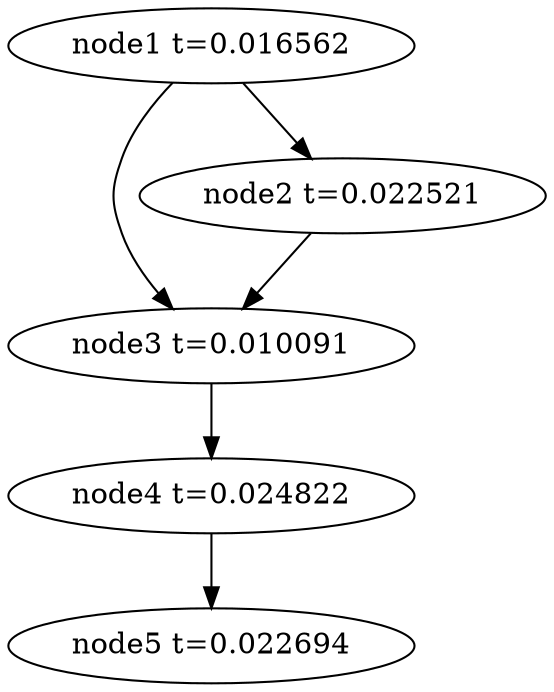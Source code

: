 digraph g{
	node5[label="node5 t=0.022694"]
	node4 -> node5
	node4[label="node4 t=0.024822"];
	node3 -> node4
	node3[label="node3 t=0.010091"];
	node2 -> node3
	node2[label="node2 t=0.022521"];
	node1 -> node3
	node1 -> node2
	node1[label="node1 t=0.016562"];
}
